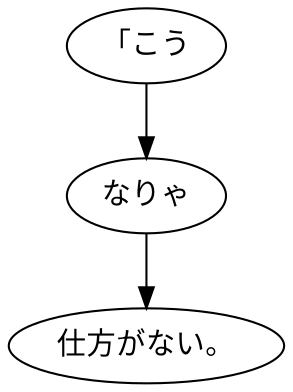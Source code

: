 digraph graph1643 {
	node0 [label="「こう"];
	node1 [label="なりゃ"];
	node2 [label="仕方がない。"];
	node0 -> node1;
	node1 -> node2;
}
